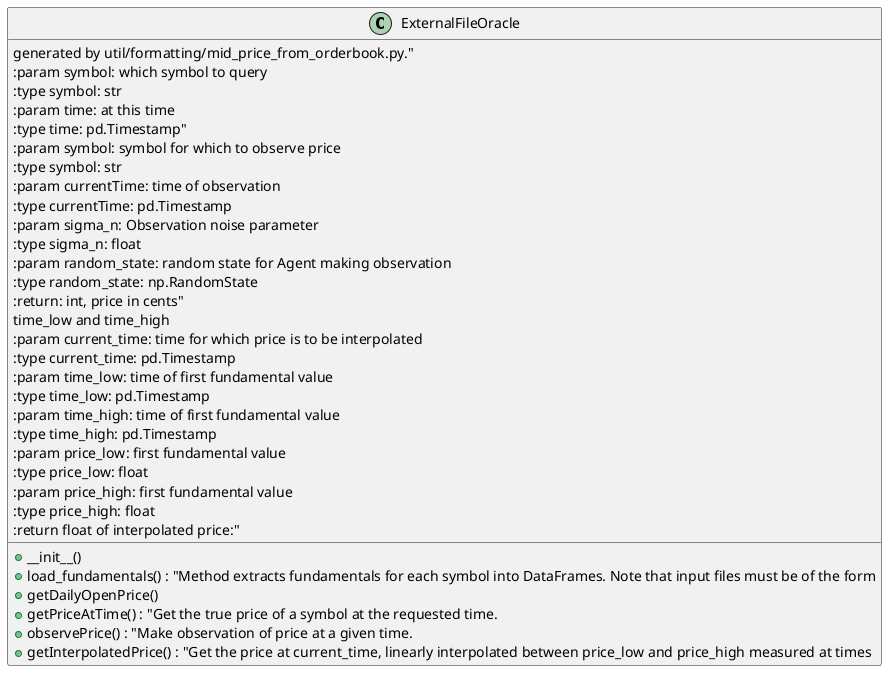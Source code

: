 @startuml
class ExternalFileOracle {
  + __init__()
  + load_fundamentals() : "Method extracts fundamentals for each symbol into DataFrames. Note that input files must be of the form
generated by util/formatting/mid_price_from_orderbook.py."
  + getDailyOpenPrice()
  + getPriceAtTime() : "Get the true price of a symbol at the requested time.
:param symbol: which symbol to query
:type symbol: str
:param time: at this time
:type time: pd.Timestamp"
  + observePrice() : "Make observation of price at a given time.
:param symbol: symbol for which to observe price
:type symbol: str
:param currentTime: time of observation
:type currentTime: pd.Timestamp
:param sigma_n: Observation noise parameter
:type sigma_n: float
:param random_state: random state for Agent making observation
:type random_state: np.RandomState
:return: int, price in cents"
  + getInterpolatedPrice() : "Get the price at current_time, linearly interpolated between price_low and price_high measured at times
time_low and time_high
:param current_time: time for which price is to be interpolated
:type current_time: pd.Timestamp
:param time_low: time of first fundamental value
:type time_low: pd.Timestamp
:param time_high: time of first fundamental value
:type time_high: pd.Timestamp
:param price_low: first fundamental value
:type price_low: float
:param price_high: first fundamental value
:type price_high: float
:return float of interpolated price:"
}
@enduml
